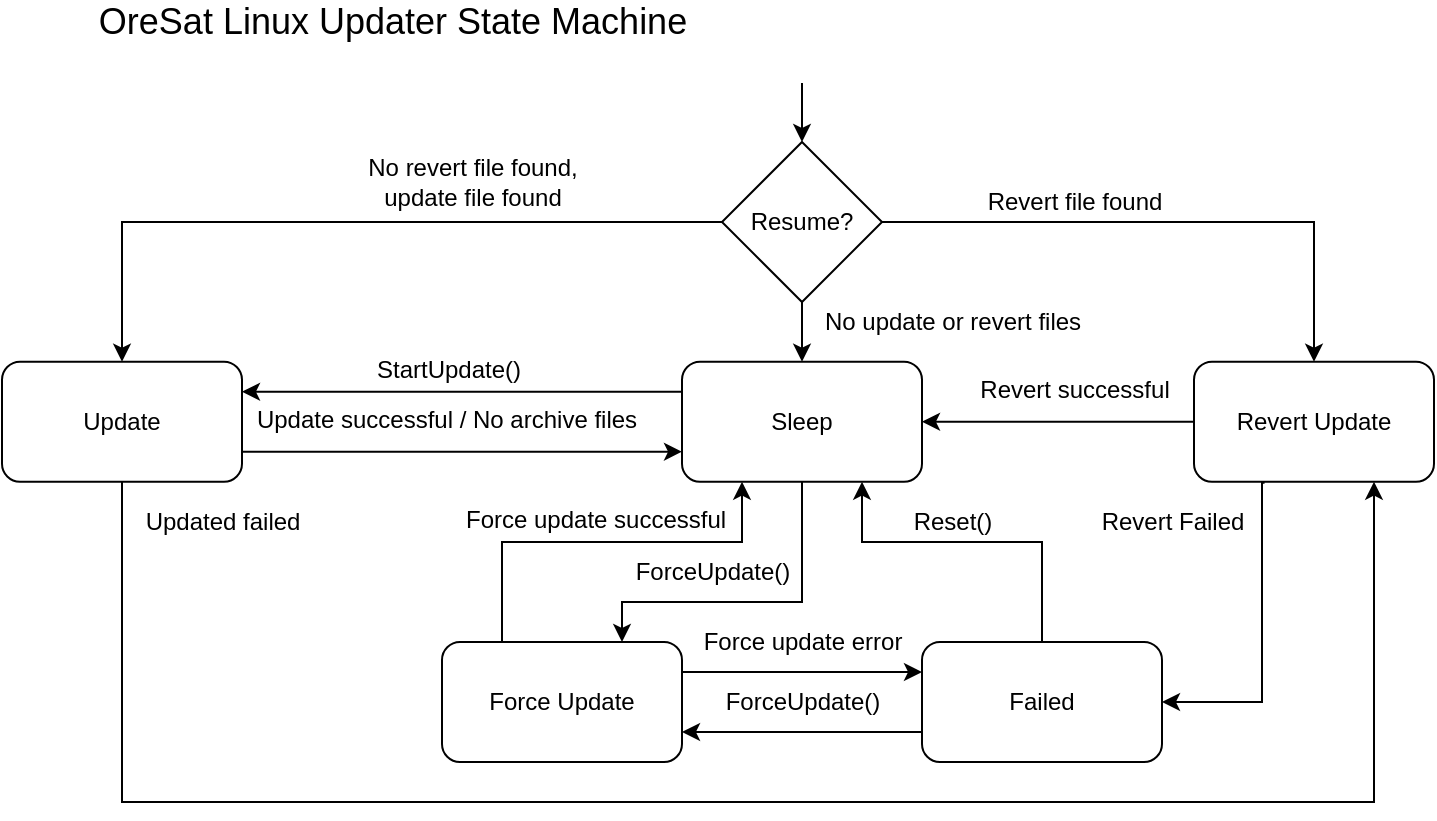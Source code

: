 <mxfile version="12.6.5" type="device"><diagram id="T0sJdWrKB38WB5-cGVn7" name="Page-1"><mxGraphModel dx="1336" dy="549" grid="1" gridSize="10" guides="1" tooltips="1" connect="1" arrows="1" fold="1" page="0" pageScale="1" pageWidth="850" pageHeight="1100" math="0" shadow="0"><root><mxCell id="0"/><mxCell id="1" parent="0"/><mxCell id="DzezM5DeejyPLPSw25Jw-12" value="" style="edgeStyle=orthogonalEdgeStyle;rounded=0;orthogonalLoop=1;jettySize=auto;html=1;exitX=0;exitY=0.25;exitDx=0;exitDy=0;entryX=1;entryY=0.25;entryDx=0;entryDy=0;" parent="1" source="DzezM5DeejyPLPSw25Jw-10" target="DzezM5DeejyPLPSw25Jw-13" edge="1"><mxGeometry relative="1" as="geometry"><Array as="points"><mxPoint x="10" y="225"/><mxPoint x="10" y="225"/></Array><mxPoint x="-120" y="230" as="targetPoint"/></mxGeometry></mxCell><mxCell id="2Z2Wpp6rNTpN6V176Gxv-10" value="StartUpdate()" style="text;html=1;align=center;verticalAlign=middle;resizable=0;points=[];labelBackgroundColor=#ffffff;" parent="DzezM5DeejyPLPSw25Jw-12" vertex="1" connectable="0"><mxGeometry x="0.389" y="-42" relative="1" as="geometry"><mxPoint x="35.28" y="31.07" as="offset"/></mxGeometry></mxCell><mxCell id="Or9bkKHmgVjLe4yHG9Gi-46" value="" style="edgeStyle=orthogonalEdgeStyle;rounded=0;orthogonalLoop=1;jettySize=auto;html=1;entryX=0.75;entryY=0;entryDx=0;entryDy=0;" parent="1" source="DzezM5DeejyPLPSw25Jw-10" target="Or9bkKHmgVjLe4yHG9Gi-36" edge="1"><mxGeometry relative="1" as="geometry"><Array as="points"><mxPoint x="190" y="330"/><mxPoint x="100" y="330"/></Array></mxGeometry></mxCell><mxCell id="DzezM5DeejyPLPSw25Jw-10" value="Sleep" style="rounded=1;whiteSpace=wrap;html=1;" parent="1" vertex="1"><mxGeometry x="130" y="209.86" width="120" height="60" as="geometry"/></mxCell><mxCell id="DzezM5DeejyPLPSw25Jw-23" value="" style="edgeStyle=orthogonalEdgeStyle;rounded=0;orthogonalLoop=1;jettySize=auto;html=1;entryX=0.75;entryY=1;entryDx=0;entryDy=0;" parent="1" source="DzezM5DeejyPLPSw25Jw-13" target="Or9bkKHmgVjLe4yHG9Gi-2" edge="1"><mxGeometry relative="1" as="geometry"><mxPoint x="510" y="349.86" as="targetPoint"/><Array as="points"><mxPoint x="-150" y="430"/><mxPoint x="476" y="430"/></Array></mxGeometry></mxCell><mxCell id="2Z2Wpp6rNTpN6V176Gxv-16" value="Updated failed" style="text;html=1;align=center;verticalAlign=middle;resizable=0;points=[];labelBackgroundColor=#ffffff;" parent="DzezM5DeejyPLPSw25Jw-23" vertex="1" connectable="0"><mxGeometry x="0.09" y="-1" relative="1" as="geometry"><mxPoint x="-305.19" y="-141" as="offset"/></mxGeometry></mxCell><mxCell id="DzezM5DeejyPLPSw25Jw-13" value="Update" style="rounded=1;whiteSpace=wrap;html=1;" parent="1" vertex="1"><mxGeometry x="-210" y="209.86" width="120" height="60" as="geometry"/></mxCell><mxCell id="DzezM5DeejyPLPSw25Jw-20" value="" style="edgeStyle=orthogonalEdgeStyle;rounded=0;orthogonalLoop=1;jettySize=auto;html=1;entryX=0.75;entryY=1;entryDx=0;entryDy=0;exitX=0.5;exitY=0;exitDx=0;exitDy=0;" parent="1" source="DzezM5DeejyPLPSw25Jw-17" target="DzezM5DeejyPLPSw25Jw-10" edge="1"><mxGeometry relative="1" as="geometry"><mxPoint x="400" y="369.86" as="targetPoint"/><Array as="points"><mxPoint x="310" y="300"/><mxPoint x="220" y="300"/></Array></mxGeometry></mxCell><mxCell id="2Z2Wpp6rNTpN6V176Gxv-21" value="&lt;span title=&quot;Greek language text&quot; lang=&quot;el&quot;&gt;Reset()&lt;/span&gt;" style="text;html=1;align=center;verticalAlign=middle;resizable=0;points=[];labelBackgroundColor=#ffffff;" parent="DzezM5DeejyPLPSw25Jw-20" vertex="1" connectable="0"><mxGeometry x="-0.452" y="-1" relative="1" as="geometry"><mxPoint x="-46.0" y="-13.33" as="offset"/></mxGeometry></mxCell><mxCell id="IbN4VZtRPQXBU3RzabRj-2" value="" style="edgeStyle=orthogonalEdgeStyle;rounded=0;orthogonalLoop=1;jettySize=auto;html=1;entryX=1;entryY=0.75;entryDx=0;entryDy=0;exitX=0;exitY=0.75;exitDx=0;exitDy=0;" edge="1" parent="1" source="DzezM5DeejyPLPSw25Jw-17" target="Or9bkKHmgVjLe4yHG9Gi-36"><mxGeometry relative="1" as="geometry"><mxPoint x="170" y="380" as="targetPoint"/></mxGeometry></mxCell><mxCell id="DzezM5DeejyPLPSw25Jw-17" value="Failed" style="rounded=1;whiteSpace=wrap;html=1;" parent="1" vertex="1"><mxGeometry x="250" y="350" width="120" height="60" as="geometry"/></mxCell><mxCell id="DzezM5DeejyPLPSw25Jw-29" value="" style="endArrow=classic;html=1;exitX=1;exitY=0.75;exitDx=0;exitDy=0;entryX=0;entryY=0.75;entryDx=0;entryDy=0;" parent="1" source="DzezM5DeejyPLPSw25Jw-13" target="DzezM5DeejyPLPSw25Jw-10" edge="1"><mxGeometry width="50" height="50" relative="1" as="geometry"><mxPoint x="380" y="254.86" as="sourcePoint"/><mxPoint x="230" y="419.86" as="targetPoint"/></mxGeometry></mxCell><mxCell id="2Z2Wpp6rNTpN6V176Gxv-15" value="No revert file found, &lt;br&gt;update file found" style="text;html=1;align=center;verticalAlign=middle;resizable=0;points=[];labelBackgroundColor=#ffffff;" parent="DzezM5DeejyPLPSw25Jw-29" vertex="1" connectable="0"><mxGeometry x="0.209" y="1" relative="1" as="geometry"><mxPoint x="-18.67" y="-133.86" as="offset"/></mxGeometry></mxCell><mxCell id="DzezM5DeejyPLPSw25Jw-44" value="&lt;font style=&quot;font-size: 18px&quot;&gt;OreSat Linux Updater State Machine&lt;/font&gt;" style="text;html=1;align=center;verticalAlign=middle;resizable=0;points=[];autosize=1;" parent="1" vertex="1"><mxGeometry x="-170" y="30" width="310" height="20" as="geometry"/></mxCell><mxCell id="Or9bkKHmgVjLe4yHG9Gi-3" value="" style="edgeStyle=orthogonalEdgeStyle;rounded=0;orthogonalLoop=1;jettySize=auto;html=1;exitX=1;exitY=0.5;exitDx=0;exitDy=0;" parent="1" source="Or9bkKHmgVjLe4yHG9Gi-50" target="Or9bkKHmgVjLe4yHG9Gi-2" edge="1"><mxGeometry relative="1" as="geometry"><mxPoint x="250" y="140" as="sourcePoint"/></mxGeometry></mxCell><mxCell id="Or9bkKHmgVjLe4yHG9Gi-8" value="" style="edgeStyle=orthogonalEdgeStyle;rounded=0;orthogonalLoop=1;jettySize=auto;html=1;exitX=0.5;exitY=1;exitDx=0;exitDy=0;" parent="1" source="Or9bkKHmgVjLe4yHG9Gi-50" target="DzezM5DeejyPLPSw25Jw-10" edge="1"><mxGeometry relative="1" as="geometry"><mxPoint x="190" y="170" as="sourcePoint"/></mxGeometry></mxCell><mxCell id="Or9bkKHmgVjLe4yHG9Gi-13" value="" style="edgeStyle=orthogonalEdgeStyle;rounded=0;orthogonalLoop=1;jettySize=auto;html=1;entryX=0.5;entryY=0;entryDx=0;entryDy=0;exitX=0;exitY=0.5;exitDx=0;exitDy=0;" parent="1" source="Or9bkKHmgVjLe4yHG9Gi-50" target="DzezM5DeejyPLPSw25Jw-13" edge="1"><mxGeometry relative="1" as="geometry"><mxPoint x="130" y="140" as="sourcePoint"/><mxPoint x="190" y="240" as="targetPoint"/><Array as="points"><mxPoint x="-150" y="140"/></Array></mxGeometry></mxCell><mxCell id="Or9bkKHmgVjLe4yHG9Gi-5" value="" style="edgeStyle=orthogonalEdgeStyle;rounded=0;orthogonalLoop=1;jettySize=auto;html=1;exitX=0.294;exitY=1.008;exitDx=0;exitDy=0;entryX=1;entryY=0.5;entryDx=0;entryDy=0;exitPerimeter=0;" parent="1" source="Or9bkKHmgVjLe4yHG9Gi-2" target="DzezM5DeejyPLPSw25Jw-17" edge="1"><mxGeometry relative="1" as="geometry"><mxPoint x="530" y="390" as="targetPoint"/><Array as="points"><mxPoint x="420" y="270"/><mxPoint x="420" y="380"/></Array></mxGeometry></mxCell><mxCell id="Or9bkKHmgVjLe4yHG9Gi-17" value="" style="edgeStyle=orthogonalEdgeStyle;rounded=0;orthogonalLoop=1;jettySize=auto;html=1;" parent="1" source="Or9bkKHmgVjLe4yHG9Gi-2" target="DzezM5DeejyPLPSw25Jw-10" edge="1"><mxGeometry relative="1" as="geometry"/></mxCell><mxCell id="Or9bkKHmgVjLe4yHG9Gi-2" value="Revert Update" style="rounded=1;whiteSpace=wrap;html=1;" parent="1" vertex="1"><mxGeometry x="386" y="209.86" width="120" height="60" as="geometry"/></mxCell><mxCell id="Or9bkKHmgVjLe4yHG9Gi-6" value="Revert Failed" style="text;html=1;align=center;verticalAlign=middle;resizable=0;points=[];autosize=1;" parent="1" vertex="1"><mxGeometry x="330" y="280" width="90" height="20" as="geometry"/></mxCell><mxCell id="Or9bkKHmgVjLe4yHG9Gi-14" value="Update successful / No archive files" style="text;html=1;align=center;verticalAlign=middle;resizable=0;points=[];labelBackgroundColor=#ffffff;" parent="1" vertex="1" connectable="0"><mxGeometry x="9.997" y="290" as="geometry"><mxPoint x="1.85" y="-51" as="offset"/></mxGeometry></mxCell><mxCell id="Or9bkKHmgVjLe4yHG9Gi-18" value="Revert successful" style="text;html=1;align=center;verticalAlign=middle;resizable=0;points=[];autosize=1;" parent="1" vertex="1"><mxGeometry x="271" y="214" width="110" height="20" as="geometry"/></mxCell><mxCell id="Or9bkKHmgVjLe4yHG9Gi-19" value="Revert file found" style="text;html=1;align=center;verticalAlign=middle;resizable=0;points=[];autosize=1;" parent="1" vertex="1"><mxGeometry x="271" y="120" width="110" height="20" as="geometry"/></mxCell><mxCell id="Or9bkKHmgVjLe4yHG9Gi-29" value="" style="edgeStyle=orthogonalEdgeStyle;rounded=0;orthogonalLoop=1;jettySize=auto;html=1;entryX=0.5;entryY=0;entryDx=0;entryDy=0;" parent="1" source="Or9bkKHmgVjLe4yHG9Gi-28" target="Or9bkKHmgVjLe4yHG9Gi-50" edge="1"><mxGeometry relative="1" as="geometry"><mxPoint x="190" y="110" as="targetPoint"/></mxGeometry></mxCell><mxCell id="Or9bkKHmgVjLe4yHG9Gi-28" value="" style="rounded=1;whiteSpace=wrap;html=1;strokeColor=#FFFFFF;" parent="1" vertex="1"><mxGeometry x="130" y="50" width="120" height="20" as="geometry"/></mxCell><mxCell id="Or9bkKHmgVjLe4yHG9Gi-32" value="No update or revert files" style="text;html=1;align=center;verticalAlign=middle;resizable=0;points=[];autosize=1;" parent="1" vertex="1"><mxGeometry x="190" y="180" width="150" height="20" as="geometry"/></mxCell><mxCell id="Or9bkKHmgVjLe4yHG9Gi-37" value="" style="edgeStyle=orthogonalEdgeStyle;rounded=0;orthogonalLoop=1;jettySize=auto;html=1;entryX=0;entryY=0.25;entryDx=0;entryDy=0;exitX=1;exitY=0.25;exitDx=0;exitDy=0;" parent="1" source="Or9bkKHmgVjLe4yHG9Gi-36" target="DzezM5DeejyPLPSw25Jw-17" edge="1"><mxGeometry relative="1" as="geometry"/></mxCell><mxCell id="Or9bkKHmgVjLe4yHG9Gi-39" value="" style="edgeStyle=orthogonalEdgeStyle;rounded=0;orthogonalLoop=1;jettySize=auto;html=1;entryX=0.25;entryY=1;entryDx=0;entryDy=0;exitX=0.25;exitY=0;exitDx=0;exitDy=0;" parent="1" source="Or9bkKHmgVjLe4yHG9Gi-36" target="DzezM5DeejyPLPSw25Jw-10" edge="1"><mxGeometry relative="1" as="geometry"><mxPoint x="70" y="250" as="targetPoint"/><Array as="points"><mxPoint x="40" y="300"/><mxPoint x="160" y="300"/></Array></mxGeometry></mxCell><mxCell id="Or9bkKHmgVjLe4yHG9Gi-36" value="Force Update" style="rounded=1;whiteSpace=wrap;html=1;strokeColor=#000000;" parent="1" vertex="1"><mxGeometry x="10" y="350" width="120" height="60" as="geometry"/></mxCell><mxCell id="Or9bkKHmgVjLe4yHG9Gi-40" value="Force update successful" style="text;html=1;" parent="1" vertex="1"><mxGeometry x="20" y="275" width="120" height="30" as="geometry"/></mxCell><mxCell id="Or9bkKHmgVjLe4yHG9Gi-41" value="Force update error" style="text;html=1;align=center;verticalAlign=middle;resizable=0;points=[];autosize=1;" parent="1" vertex="1"><mxGeometry x="130" y="340" width="120" height="20" as="geometry"/></mxCell><mxCell id="Or9bkKHmgVjLe4yHG9Gi-47" value="ForceUpdate()" style="text;html=1;align=center;verticalAlign=middle;resizable=0;points=[];autosize=1;" parent="1" vertex="1"><mxGeometry x="100" y="305" width="90" height="20" as="geometry"/></mxCell><mxCell id="Or9bkKHmgVjLe4yHG9Gi-50" value="Resume?" style="rhombus;whiteSpace=wrap;html=1;strokeColor=#000000;" parent="1" vertex="1"><mxGeometry x="150" y="100" width="80" height="80" as="geometry"/></mxCell><mxCell id="IbN4VZtRPQXBU3RzabRj-3" value="ForceUpdate()" style="text;html=1;align=center;verticalAlign=middle;resizable=0;points=[];autosize=1;" vertex="1" parent="1"><mxGeometry x="145" y="370" width="90" height="20" as="geometry"/></mxCell></root></mxGraphModel></diagram></mxfile>